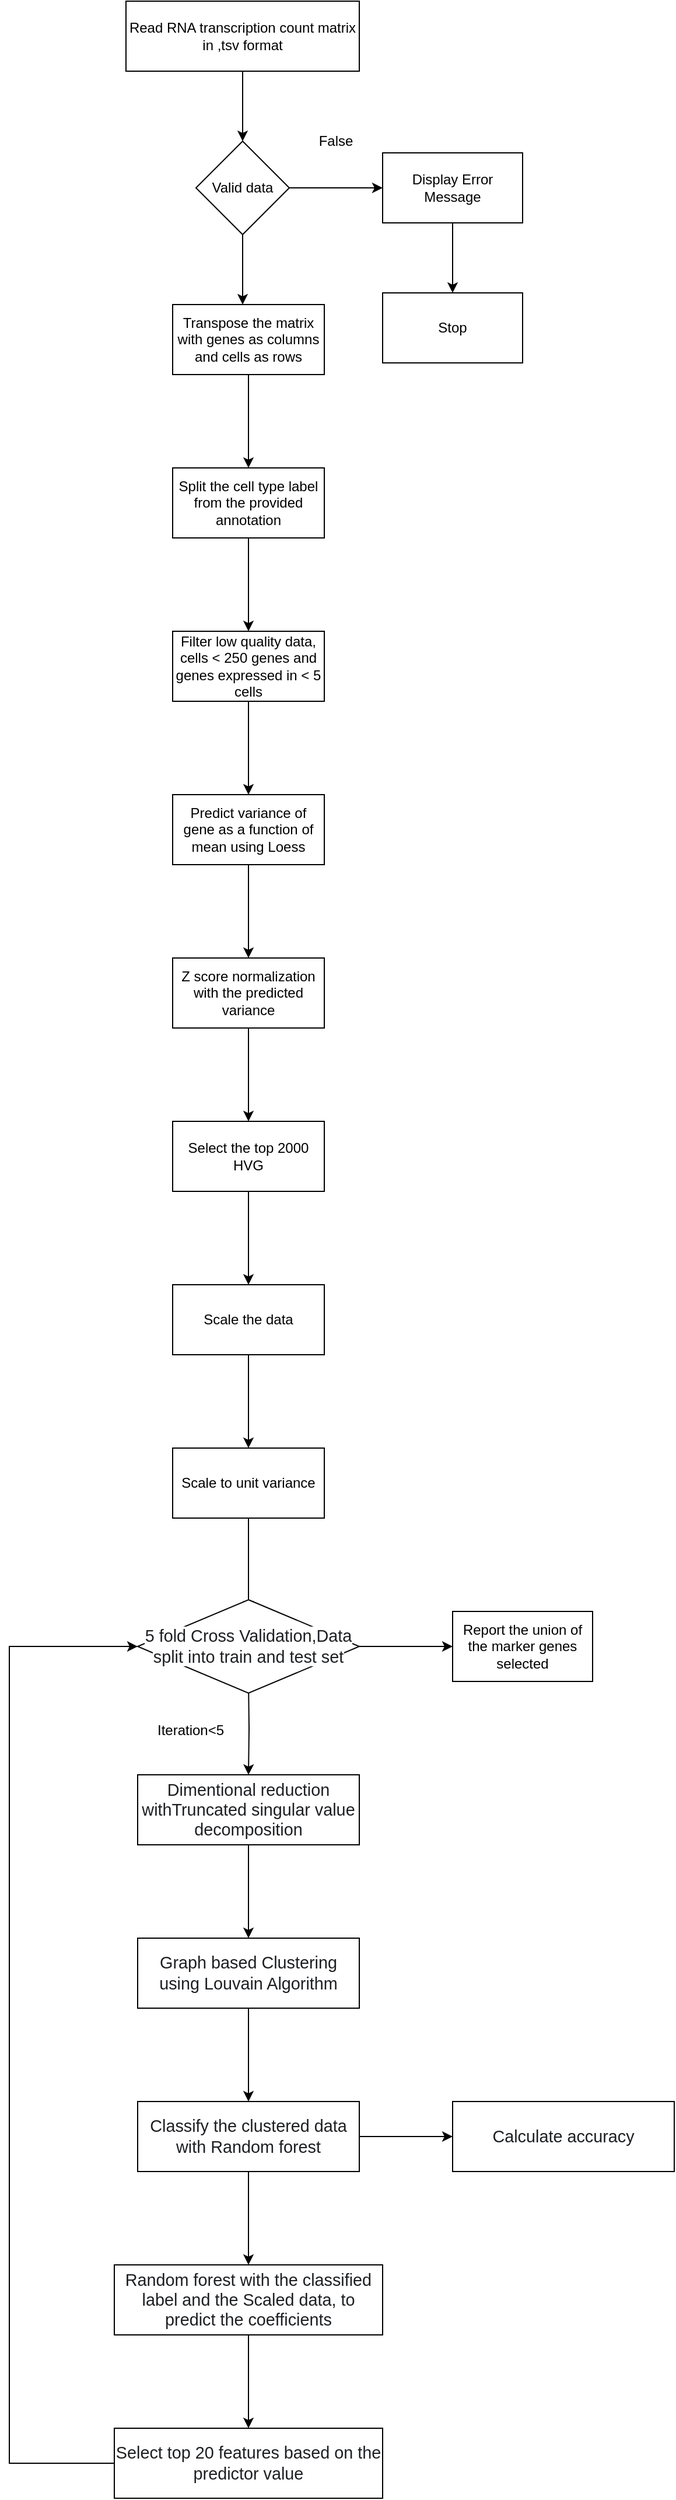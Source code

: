 <mxfile pages="1" version="11.2.3" type="github"><diagram id="Hou7gae9u5pZPFgROjlA" name="Page-1"><mxGraphModel dx="2205" dy="759" grid="1" gridSize="10" guides="1" tooltips="1" connect="1" arrows="1" fold="1" page="1" pageScale="1" pageWidth="850" pageHeight="1100" math="0" shadow="0"><root><mxCell id="0"/><mxCell id="1" parent="0"/><mxCell id="U504246WDyRZlx_wJRZ--4" value="" style="edgeStyle=orthogonalEdgeStyle;rounded=0;orthogonalLoop=1;jettySize=auto;html=1;" edge="1" parent="1" source="U504246WDyRZlx_wJRZ--1" target="U504246WDyRZlx_wJRZ--2"><mxGeometry relative="1" as="geometry"/></mxCell><mxCell id="U504246WDyRZlx_wJRZ--1" value="Read RNA transcription count matrix in ,tsv format" style="rounded=0;whiteSpace=wrap;html=1;" vertex="1" parent="1"><mxGeometry x="20" y="20" width="200" height="60" as="geometry"/></mxCell><mxCell id="U504246WDyRZlx_wJRZ--6" value="" style="edgeStyle=orthogonalEdgeStyle;rounded=0;orthogonalLoop=1;jettySize=auto;html=1;entryX=0;entryY=0.5;entryDx=0;entryDy=0;" edge="1" parent="1" source="U504246WDyRZlx_wJRZ--2" target="U504246WDyRZlx_wJRZ--7"><mxGeometry relative="1" as="geometry"><mxPoint x="240" y="160" as="targetPoint"/></mxGeometry></mxCell><mxCell id="U504246WDyRZlx_wJRZ--12" value="" style="edgeStyle=orthogonalEdgeStyle;rounded=0;orthogonalLoop=1;jettySize=auto;html=1;" edge="1" parent="1" source="U504246WDyRZlx_wJRZ--2"><mxGeometry relative="1" as="geometry"><mxPoint x="120" y="280" as="targetPoint"/></mxGeometry></mxCell><mxCell id="U504246WDyRZlx_wJRZ--2" value="Valid data" style="rhombus;whiteSpace=wrap;html=1;" vertex="1" parent="1"><mxGeometry x="80" y="140" width="80" height="80" as="geometry"/></mxCell><mxCell id="U504246WDyRZlx_wJRZ--10" value="" style="edgeStyle=orthogonalEdgeStyle;rounded=0;orthogonalLoop=1;jettySize=auto;html=1;" edge="1" parent="1" source="U504246WDyRZlx_wJRZ--7" target="U504246WDyRZlx_wJRZ--9"><mxGeometry relative="1" as="geometry"/></mxCell><mxCell id="U504246WDyRZlx_wJRZ--7" value="Display Error Message" style="rounded=0;whiteSpace=wrap;html=1;" vertex="1" parent="1"><mxGeometry x="240" y="150" width="120" height="60" as="geometry"/></mxCell><mxCell id="U504246WDyRZlx_wJRZ--9" value="Stop" style="rounded=0;whiteSpace=wrap;html=1;" vertex="1" parent="1"><mxGeometry x="240" y="270" width="120" height="60" as="geometry"/></mxCell><mxCell id="U504246WDyRZlx_wJRZ--8" value="False" style="text;html=1;strokeColor=none;fillColor=none;align=center;verticalAlign=middle;whiteSpace=wrap;rounded=0;" vertex="1" parent="1"><mxGeometry x="180" y="130" width="40" height="20" as="geometry"/></mxCell><mxCell id="U504246WDyRZlx_wJRZ--15" value="" style="edgeStyle=orthogonalEdgeStyle;rounded=0;orthogonalLoop=1;jettySize=auto;html=1;" edge="1" parent="1" source="U504246WDyRZlx_wJRZ--13" target="U504246WDyRZlx_wJRZ--14"><mxGeometry relative="1" as="geometry"/></mxCell><mxCell id="U504246WDyRZlx_wJRZ--13" value="Transpose the matrix with genes as columns and cells as rows" style="rounded=0;whiteSpace=wrap;html=1;" vertex="1" parent="1"><mxGeometry x="60" y="280" width="130" height="60" as="geometry"/></mxCell><mxCell id="U504246WDyRZlx_wJRZ--17" value="" style="edgeStyle=orthogonalEdgeStyle;rounded=0;orthogonalLoop=1;jettySize=auto;html=1;" edge="1" parent="1" source="U504246WDyRZlx_wJRZ--14" target="U504246WDyRZlx_wJRZ--16"><mxGeometry relative="1" as="geometry"/></mxCell><mxCell id="U504246WDyRZlx_wJRZ--14" value="Split the cell type label from the provided annotation" style="rounded=0;whiteSpace=wrap;html=1;" vertex="1" parent="1"><mxGeometry x="60" y="420" width="130" height="60" as="geometry"/></mxCell><mxCell id="U504246WDyRZlx_wJRZ--19" value="" style="edgeStyle=orthogonalEdgeStyle;rounded=0;orthogonalLoop=1;jettySize=auto;html=1;" edge="1" parent="1" source="U504246WDyRZlx_wJRZ--16" target="U504246WDyRZlx_wJRZ--18"><mxGeometry relative="1" as="geometry"/></mxCell><mxCell id="U504246WDyRZlx_wJRZ--16" value="Filter low quality data,&lt;br&gt;cells &amp;lt; 250 genes and genes expressed in &amp;lt; 5 cells" style="rounded=0;whiteSpace=wrap;html=1;" vertex="1" parent="1"><mxGeometry x="60" y="560" width="130" height="60" as="geometry"/></mxCell><mxCell id="U504246WDyRZlx_wJRZ--22" value="" style="edgeStyle=orthogonalEdgeStyle;rounded=0;orthogonalLoop=1;jettySize=auto;html=1;" edge="1" parent="1" source="U504246WDyRZlx_wJRZ--18" target="U504246WDyRZlx_wJRZ--21"><mxGeometry relative="1" as="geometry"/></mxCell><mxCell id="U504246WDyRZlx_wJRZ--18" value="Predict variance of gene as a function of mean using Loess" style="rounded=0;whiteSpace=wrap;html=1;" vertex="1" parent="1"><mxGeometry x="60" y="700" width="130" height="60" as="geometry"/></mxCell><mxCell id="U504246WDyRZlx_wJRZ--24" value="" style="edgeStyle=orthogonalEdgeStyle;rounded=0;orthogonalLoop=1;jettySize=auto;html=1;" edge="1" parent="1" source="U504246WDyRZlx_wJRZ--21" target="U504246WDyRZlx_wJRZ--23"><mxGeometry relative="1" as="geometry"/></mxCell><mxCell id="U504246WDyRZlx_wJRZ--21" value="Z score normalization with the predicted variance" style="rounded=0;whiteSpace=wrap;html=1;" vertex="1" parent="1"><mxGeometry x="60" y="840" width="130" height="60" as="geometry"/></mxCell><mxCell id="U504246WDyRZlx_wJRZ--26" value="" style="edgeStyle=orthogonalEdgeStyle;rounded=0;orthogonalLoop=1;jettySize=auto;html=1;" edge="1" parent="1" source="U504246WDyRZlx_wJRZ--23" target="U504246WDyRZlx_wJRZ--25"><mxGeometry relative="1" as="geometry"/></mxCell><mxCell id="U504246WDyRZlx_wJRZ--23" value="Select the top 2000 HVG" style="rounded=0;whiteSpace=wrap;html=1;" vertex="1" parent="1"><mxGeometry x="60" y="980" width="130" height="60" as="geometry"/></mxCell><mxCell id="U504246WDyRZlx_wJRZ--28" value="" style="edgeStyle=orthogonalEdgeStyle;rounded=0;orthogonalLoop=1;jettySize=auto;html=1;" edge="1" parent="1" source="U504246WDyRZlx_wJRZ--25" target="U504246WDyRZlx_wJRZ--27"><mxGeometry relative="1" as="geometry"/></mxCell><mxCell id="U504246WDyRZlx_wJRZ--25" value="Scale the data" style="rounded=0;whiteSpace=wrap;html=1;" vertex="1" parent="1"><mxGeometry x="60" y="1120" width="130" height="60" as="geometry"/></mxCell><mxCell id="U504246WDyRZlx_wJRZ--30" value="" style="edgeStyle=orthogonalEdgeStyle;rounded=0;orthogonalLoop=1;jettySize=auto;html=1;" edge="1" parent="1" source="U504246WDyRZlx_wJRZ--27"><mxGeometry relative="1" as="geometry"><mxPoint x="125" y="1400" as="targetPoint"/></mxGeometry></mxCell><mxCell id="U504246WDyRZlx_wJRZ--27" value="Scale to unit variance" style="rounded=0;whiteSpace=wrap;html=1;" vertex="1" parent="1"><mxGeometry x="60" y="1260" width="130" height="60" as="geometry"/></mxCell><mxCell id="U504246WDyRZlx_wJRZ--32" value="" style="edgeStyle=orthogonalEdgeStyle;rounded=0;orthogonalLoop=1;jettySize=auto;html=1;" edge="1" parent="1" target="U504246WDyRZlx_wJRZ--31"><mxGeometry relative="1" as="geometry"><mxPoint x="125" y="1460" as="sourcePoint"/></mxGeometry></mxCell><mxCell id="U504246WDyRZlx_wJRZ--43" value="" style="edgeStyle=orthogonalEdgeStyle;rounded=0;orthogonalLoop=1;jettySize=auto;html=1;" edge="1" parent="1"><mxGeometry relative="1" as="geometry"><mxPoint x="220" y="1430" as="sourcePoint"/><mxPoint x="300" y="1430" as="targetPoint"/></mxGeometry></mxCell><mxCell id="U504246WDyRZlx_wJRZ--34" value="" style="edgeStyle=orthogonalEdgeStyle;rounded=0;orthogonalLoop=1;jettySize=auto;html=1;" edge="1" parent="1" source="U504246WDyRZlx_wJRZ--31" target="U504246WDyRZlx_wJRZ--33"><mxGeometry relative="1" as="geometry"/></mxCell><mxCell id="U504246WDyRZlx_wJRZ--31" value="&lt;span style=&quot;color: rgb(29 , 31 , 34) ; font-family: &amp;#34;helvetica&amp;#34; , &amp;#34;arial&amp;#34; , sans-serif ; font-size: 14.4px ; background-color: rgb(255 , 255 , 255)&quot;&gt;Dimentional reduction withTruncated singular value decomposition&lt;/span&gt;" style="rounded=0;whiteSpace=wrap;html=1;" vertex="1" parent="1"><mxGeometry x="30" y="1540" width="190" height="60" as="geometry"/></mxCell><mxCell id="U504246WDyRZlx_wJRZ--36" value="" style="edgeStyle=orthogonalEdgeStyle;rounded=0;orthogonalLoop=1;jettySize=auto;html=1;" edge="1" parent="1" source="U504246WDyRZlx_wJRZ--33" target="U504246WDyRZlx_wJRZ--35"><mxGeometry relative="1" as="geometry"/></mxCell><mxCell id="U504246WDyRZlx_wJRZ--33" value="&lt;span style=&quot;color: rgb(29 , 31 , 34) ; font-family: &amp;#34;helvetica&amp;#34; , &amp;#34;arial&amp;#34; , sans-serif ; font-size: 14.4px ; background-color: rgb(255 , 255 , 255)&quot;&gt;Graph based Clustering using Louvain Algorithm&lt;/span&gt;" style="rounded=0;whiteSpace=wrap;html=1;" vertex="1" parent="1"><mxGeometry x="30" y="1680" width="190" height="60" as="geometry"/></mxCell><mxCell id="U504246WDyRZlx_wJRZ--38" value="" style="edgeStyle=orthogonalEdgeStyle;rounded=0;orthogonalLoop=1;jettySize=auto;html=1;" edge="1" parent="1" source="U504246WDyRZlx_wJRZ--35" target="U504246WDyRZlx_wJRZ--37"><mxGeometry relative="1" as="geometry"/></mxCell><mxCell id="U504246WDyRZlx_wJRZ--46" value="" style="edgeStyle=orthogonalEdgeStyle;rounded=0;orthogonalLoop=1;jettySize=auto;html=1;" edge="1" parent="1" source="U504246WDyRZlx_wJRZ--35" target="U504246WDyRZlx_wJRZ--45"><mxGeometry relative="1" as="geometry"/></mxCell><mxCell id="U504246WDyRZlx_wJRZ--35" value="&lt;span style=&quot;color: rgb(29 , 31 , 34) ; font-family: &amp;#34;helvetica&amp;#34; , &amp;#34;arial&amp;#34; , sans-serif ; font-size: 14.4px ; background-color: rgb(255 , 255 , 255)&quot;&gt;Classify the clustered data with Random forest&lt;/span&gt;" style="rounded=0;whiteSpace=wrap;html=1;" vertex="1" parent="1"><mxGeometry x="30" y="1820" width="190" height="60" as="geometry"/></mxCell><mxCell id="U504246WDyRZlx_wJRZ--45" value="&lt;span style=&quot;color: rgb(29 , 31 , 34) ; font-family: &amp;#34;helvetica&amp;#34; , &amp;#34;arial&amp;#34; , sans-serif ; font-size: 14.4px ; background-color: rgb(255 , 255 , 255)&quot;&gt;Calculate accuracy&lt;/span&gt;" style="rounded=0;whiteSpace=wrap;html=1;" vertex="1" parent="1"><mxGeometry x="300" y="1820" width="190" height="60" as="geometry"/></mxCell><mxCell id="U504246WDyRZlx_wJRZ--40" value="" style="edgeStyle=orthogonalEdgeStyle;rounded=0;orthogonalLoop=1;jettySize=auto;html=1;exitX=0;exitY=0.5;exitDx=0;exitDy=0;" edge="1" parent="1" source="U504246WDyRZlx_wJRZ--51"><mxGeometry relative="1" as="geometry"><mxPoint x="30" y="1430" as="targetPoint"/><Array as="points"><mxPoint x="-80" y="2130"/><mxPoint x="-80" y="1430"/></Array></mxGeometry></mxCell><mxCell id="U504246WDyRZlx_wJRZ--52" value="" style="edgeStyle=orthogonalEdgeStyle;rounded=0;orthogonalLoop=1;jettySize=auto;html=1;" edge="1" parent="1" source="U504246WDyRZlx_wJRZ--37" target="U504246WDyRZlx_wJRZ--51"><mxGeometry relative="1" as="geometry"/></mxCell><mxCell id="U504246WDyRZlx_wJRZ--37" value="&lt;font color=&quot;#1d1f22&quot; face=&quot;helvetica, arial, sans-serif&quot;&gt;&lt;span style=&quot;font-size: 14.4px ; background-color: rgb(255 , 255 , 255)&quot;&gt;Random forest with the classified label and the Scaled data, to predict the coefficients&lt;/span&gt;&lt;/font&gt;" style="rounded=0;whiteSpace=wrap;html=1;" vertex="1" parent="1"><mxGeometry x="10" y="1960" width="230" height="60" as="geometry"/></mxCell><mxCell id="U504246WDyRZlx_wJRZ--51" value="&lt;font color=&quot;#1d1f22&quot; face=&quot;helvetica, arial, sans-serif&quot;&gt;&lt;span style=&quot;font-size: 14.4px ; background-color: rgb(255 , 255 , 255)&quot;&gt;Select top 20 features based on the predictor value&lt;/span&gt;&lt;/font&gt;" style="rounded=0;whiteSpace=wrap;html=1;" vertex="1" parent="1"><mxGeometry x="10" y="2100" width="230" height="60" as="geometry"/></mxCell><mxCell id="U504246WDyRZlx_wJRZ--47" value="&lt;span style=&quot;color: rgb(29 , 31 , 34) ; font-family: &amp;#34;helvetica&amp;#34; , &amp;#34;arial&amp;#34; , sans-serif ; font-size: 14.4px ; white-space: normal ; background-color: rgb(255 , 255 , 255)&quot;&gt;5 fold Cross Validation,Data split into train and test set&lt;/span&gt;" style="rhombus;whiteSpace=wrap;html=1;" vertex="1" parent="1"><mxGeometry x="30" y="1390" width="190" height="80" as="geometry"/></mxCell><mxCell id="U504246WDyRZlx_wJRZ--48" value="Iteration&amp;lt;5" style="text;html=1;resizable=0;points=[];autosize=1;align=left;verticalAlign=top;spacingTop=-4;" vertex="1" parent="1"><mxGeometry x="45" y="1492" width="70" height="20" as="geometry"/></mxCell><mxCell id="U504246WDyRZlx_wJRZ--50" value="Report the union of the marker genes selected" style="rounded=0;whiteSpace=wrap;html=1;" vertex="1" parent="1"><mxGeometry x="300" y="1400" width="120" height="60" as="geometry"/></mxCell></root></mxGraphModel></diagram></mxfile>